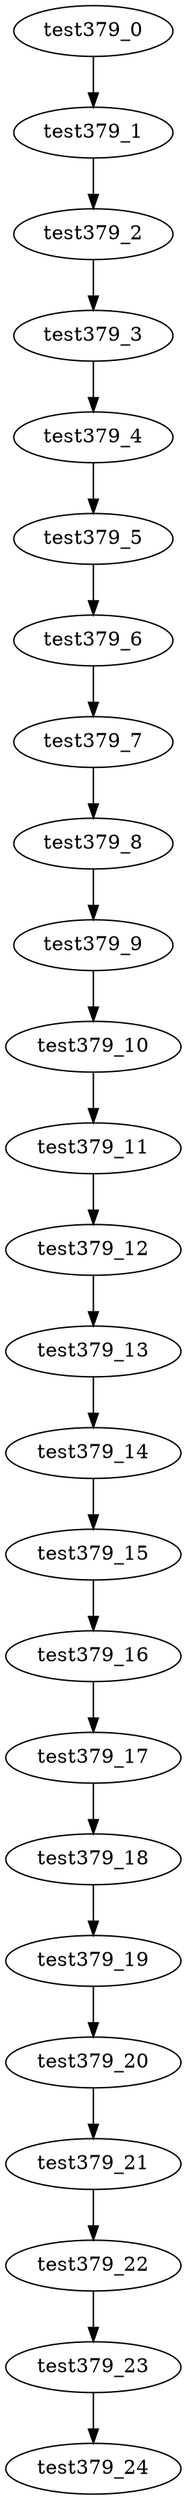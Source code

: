 digraph G {
test379_0->test379_1;
test379_1->test379_2;
test379_2->test379_3;
test379_3->test379_4;
test379_4->test379_5;
test379_5->test379_6;
test379_6->test379_7;
test379_7->test379_8;
test379_8->test379_9;
test379_9->test379_10;
test379_10->test379_11;
test379_11->test379_12;
test379_12->test379_13;
test379_13->test379_14;
test379_14->test379_15;
test379_15->test379_16;
test379_16->test379_17;
test379_17->test379_18;
test379_18->test379_19;
test379_19->test379_20;
test379_20->test379_21;
test379_21->test379_22;
test379_22->test379_23;
test379_23->test379_24;

}
